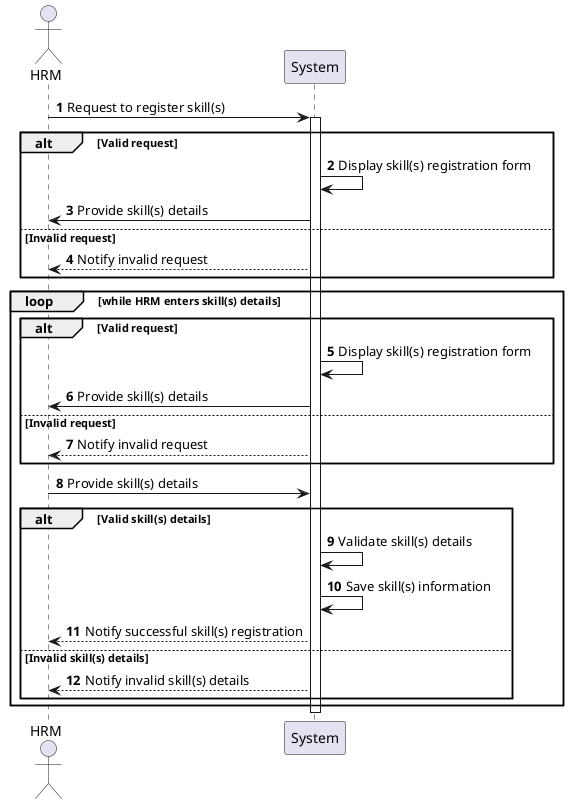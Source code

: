 @startuml
actor "HRM" as HRM
participant "System" as System
autonumber
HRM -> System: Request to register skill(s)
activate System

alt Valid request
    System -> System: Display skill(s) registration form
    System -> HRM: Provide skill(s) details
else Invalid request
    System --> HRM: Notify invalid request
end

loop while HRM enters skill(s) details
alt Valid request
    System -> System: Display skill(s) registration form
    System -> HRM: Provide skill(s) details
else Invalid request
    System --> HRM: Notify invalid request
end

HRM -> System: Provide skill(s) details

alt Valid skill(s) details
System -> System: Validate skill(s) details
    System -> System: Save skill(s) information
    System --> HRM: Notify successful skill(s) registration
else Invalid skill(s) details
    System --> HRM: Notify invalid skill(s) details
end
end

deactivate System
@enduml

